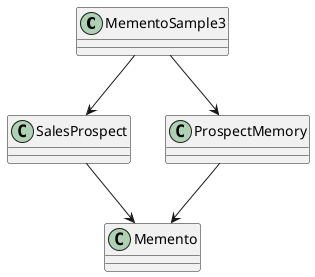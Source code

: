 @startuml
MementoSample3 --> SalesProspect
MementoSample3 --> ProspectMemory
SalesProspect --> Memento
ProspectMemory --> Memento

class MementoSample3
class SalesProspect
class Memento
class ProspectMemory
@enduml